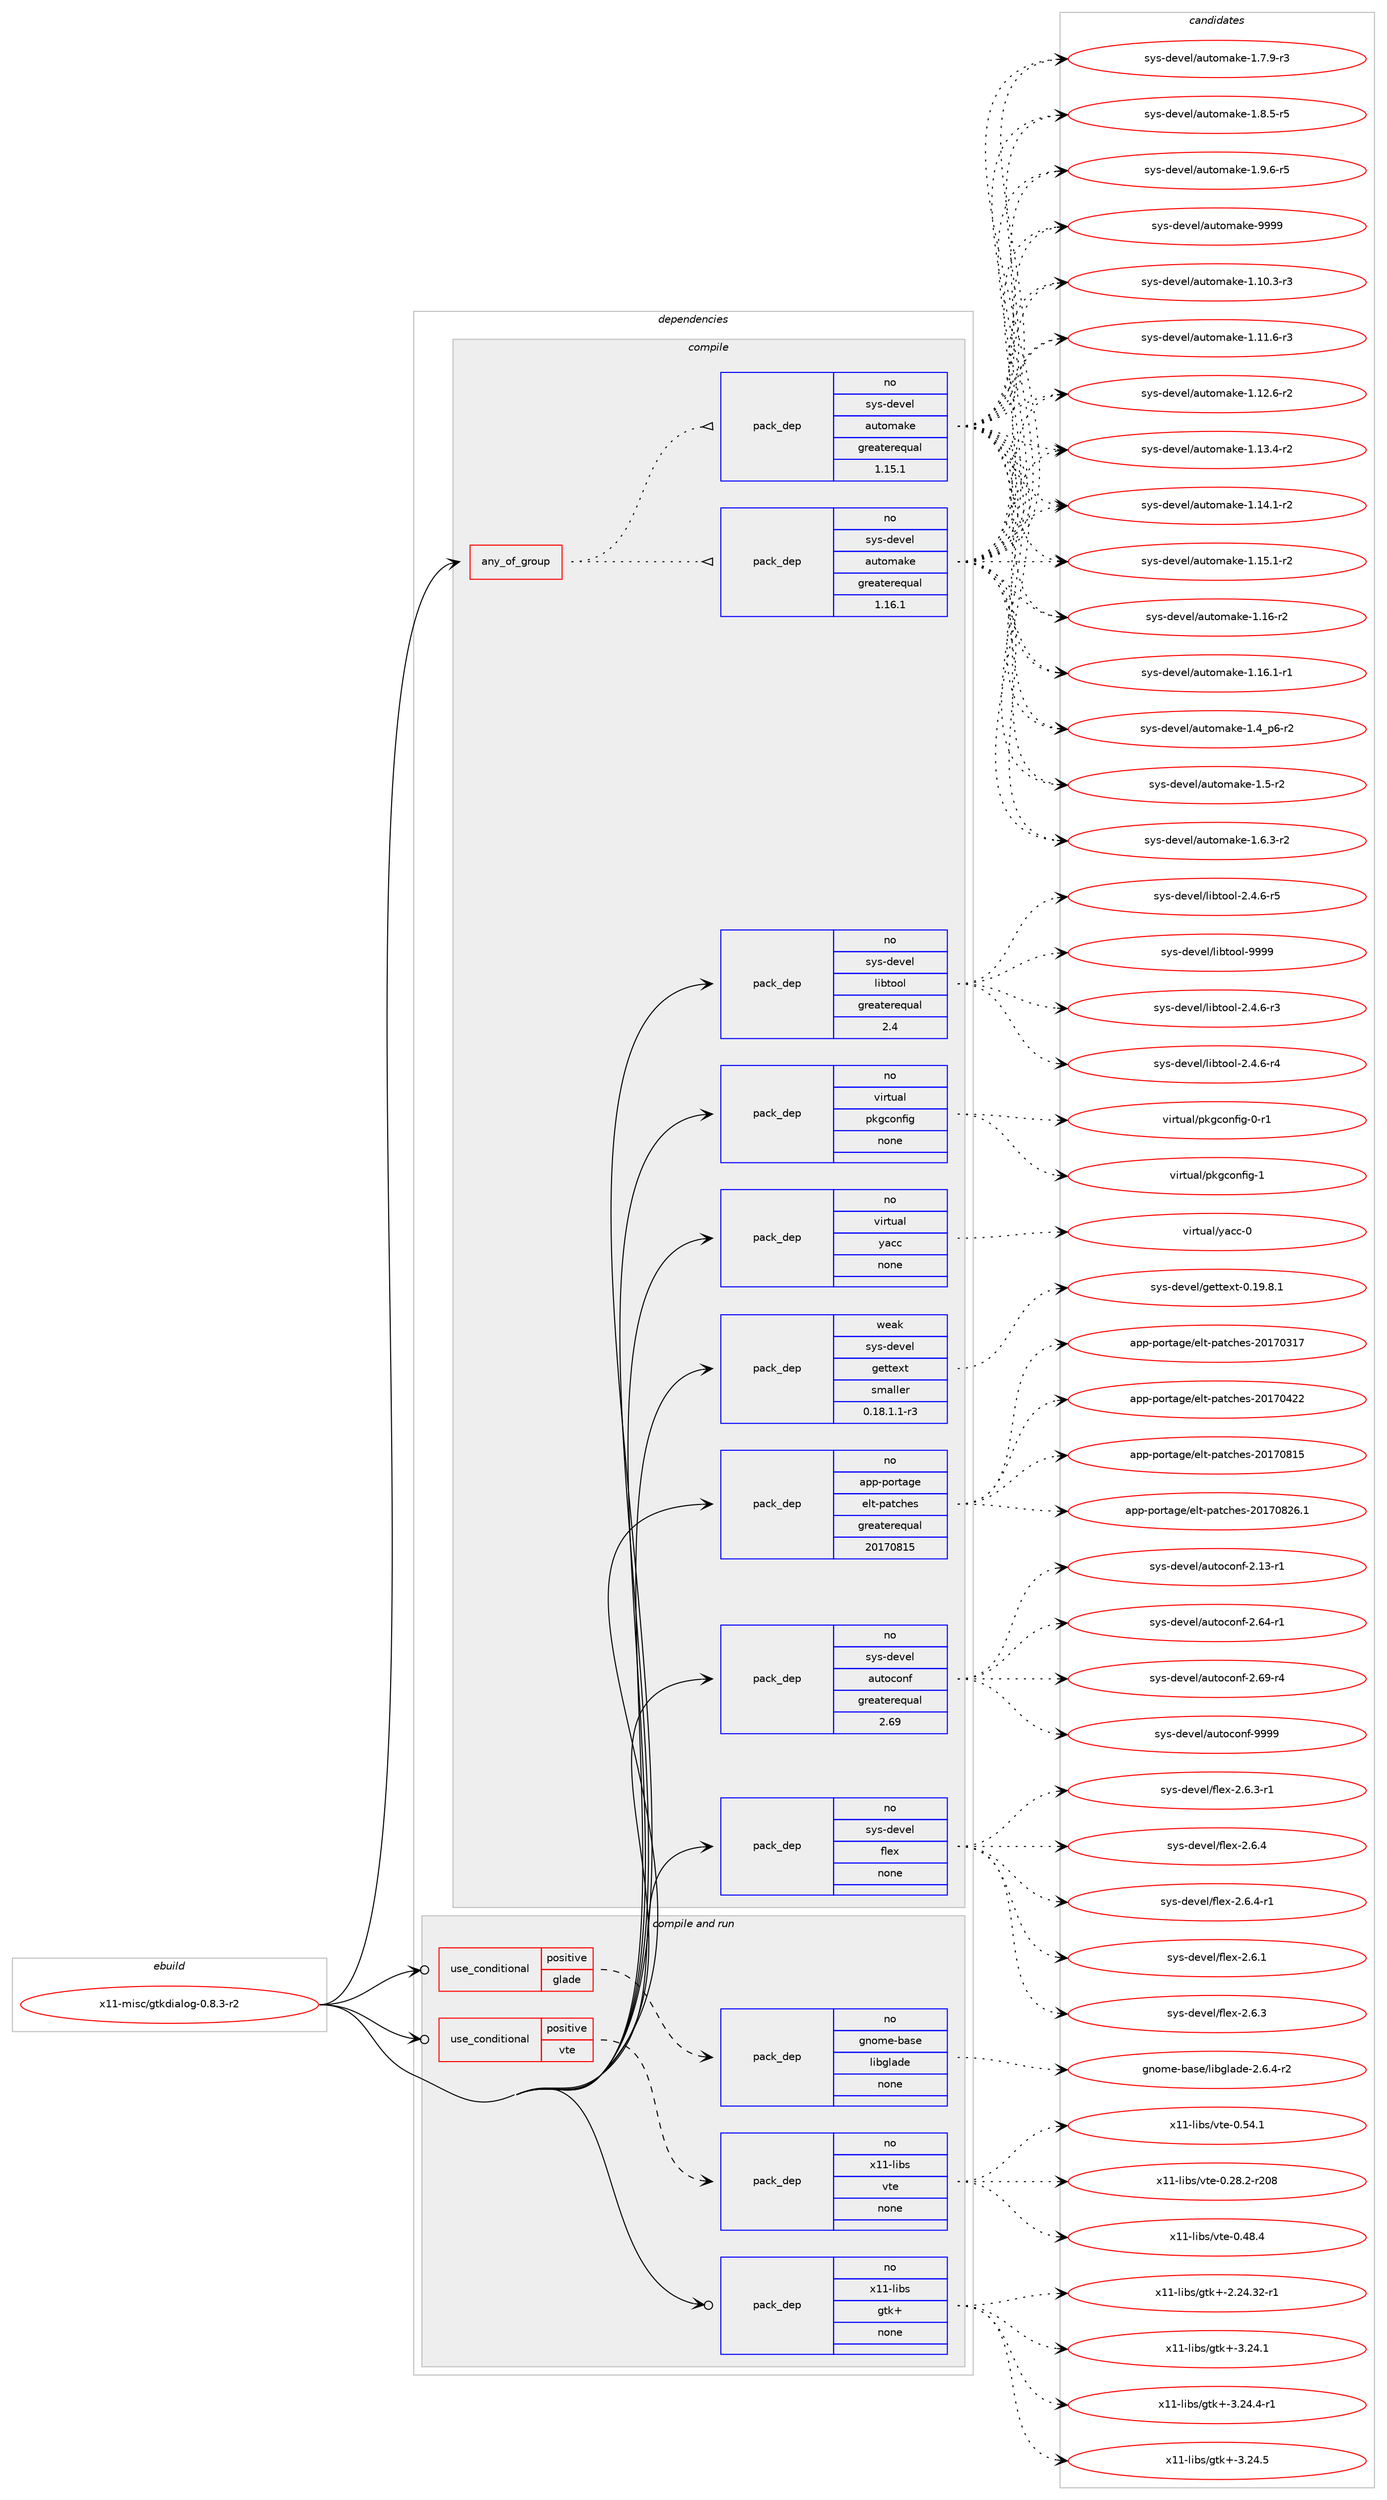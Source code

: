 digraph prolog {

# *************
# Graph options
# *************

newrank=true;
concentrate=true;
compound=true;
graph [rankdir=LR,fontname=Helvetica,fontsize=10,ranksep=1.5];#, ranksep=2.5, nodesep=0.2];
edge  [arrowhead=vee];
node  [fontname=Helvetica,fontsize=10];

# **********
# The ebuild
# **********

subgraph cluster_leftcol {
color=gray;
rank=same;
label=<<i>ebuild</i>>;
id [label="x11-misc/gtkdialog-0.8.3-r2", color=red, width=4, href="../x11-misc/gtkdialog-0.8.3-r2.svg"];
}

# ****************
# The dependencies
# ****************

subgraph cluster_midcol {
color=gray;
label=<<i>dependencies</i>>;
subgraph cluster_compile {
fillcolor="#eeeeee";
style=filled;
label=<<i>compile</i>>;
subgraph any28671 {
dependency1762858 [label=<<TABLE BORDER="0" CELLBORDER="1" CELLSPACING="0" CELLPADDING="4"><TR><TD CELLPADDING="10">any_of_group</TD></TR></TABLE>>, shape=none, color=red];subgraph pack1266711 {
dependency1762859 [label=<<TABLE BORDER="0" CELLBORDER="1" CELLSPACING="0" CELLPADDING="4" WIDTH="220"><TR><TD ROWSPAN="6" CELLPADDING="30">pack_dep</TD></TR><TR><TD WIDTH="110">no</TD></TR><TR><TD>sys-devel</TD></TR><TR><TD>automake</TD></TR><TR><TD>greaterequal</TD></TR><TR><TD>1.16.1</TD></TR></TABLE>>, shape=none, color=blue];
}
dependency1762858:e -> dependency1762859:w [weight=20,style="dotted",arrowhead="oinv"];
subgraph pack1266712 {
dependency1762860 [label=<<TABLE BORDER="0" CELLBORDER="1" CELLSPACING="0" CELLPADDING="4" WIDTH="220"><TR><TD ROWSPAN="6" CELLPADDING="30">pack_dep</TD></TR><TR><TD WIDTH="110">no</TD></TR><TR><TD>sys-devel</TD></TR><TR><TD>automake</TD></TR><TR><TD>greaterequal</TD></TR><TR><TD>1.15.1</TD></TR></TABLE>>, shape=none, color=blue];
}
dependency1762858:e -> dependency1762860:w [weight=20,style="dotted",arrowhead="oinv"];
}
id:e -> dependency1762858:w [weight=20,style="solid",arrowhead="vee"];
subgraph pack1266713 {
dependency1762861 [label=<<TABLE BORDER="0" CELLBORDER="1" CELLSPACING="0" CELLPADDING="4" WIDTH="220"><TR><TD ROWSPAN="6" CELLPADDING="30">pack_dep</TD></TR><TR><TD WIDTH="110">no</TD></TR><TR><TD>app-portage</TD></TR><TR><TD>elt-patches</TD></TR><TR><TD>greaterequal</TD></TR><TR><TD>20170815</TD></TR></TABLE>>, shape=none, color=blue];
}
id:e -> dependency1762861:w [weight=20,style="solid",arrowhead="vee"];
subgraph pack1266714 {
dependency1762862 [label=<<TABLE BORDER="0" CELLBORDER="1" CELLSPACING="0" CELLPADDING="4" WIDTH="220"><TR><TD ROWSPAN="6" CELLPADDING="30">pack_dep</TD></TR><TR><TD WIDTH="110">no</TD></TR><TR><TD>sys-devel</TD></TR><TR><TD>autoconf</TD></TR><TR><TD>greaterequal</TD></TR><TR><TD>2.69</TD></TR></TABLE>>, shape=none, color=blue];
}
id:e -> dependency1762862:w [weight=20,style="solid",arrowhead="vee"];
subgraph pack1266715 {
dependency1762863 [label=<<TABLE BORDER="0" CELLBORDER="1" CELLSPACING="0" CELLPADDING="4" WIDTH="220"><TR><TD ROWSPAN="6" CELLPADDING="30">pack_dep</TD></TR><TR><TD WIDTH="110">no</TD></TR><TR><TD>sys-devel</TD></TR><TR><TD>flex</TD></TR><TR><TD>none</TD></TR><TR><TD></TD></TR></TABLE>>, shape=none, color=blue];
}
id:e -> dependency1762863:w [weight=20,style="solid",arrowhead="vee"];
subgraph pack1266716 {
dependency1762864 [label=<<TABLE BORDER="0" CELLBORDER="1" CELLSPACING="0" CELLPADDING="4" WIDTH="220"><TR><TD ROWSPAN="6" CELLPADDING="30">pack_dep</TD></TR><TR><TD WIDTH="110">no</TD></TR><TR><TD>sys-devel</TD></TR><TR><TD>libtool</TD></TR><TR><TD>greaterequal</TD></TR><TR><TD>2.4</TD></TR></TABLE>>, shape=none, color=blue];
}
id:e -> dependency1762864:w [weight=20,style="solid",arrowhead="vee"];
subgraph pack1266717 {
dependency1762865 [label=<<TABLE BORDER="0" CELLBORDER="1" CELLSPACING="0" CELLPADDING="4" WIDTH="220"><TR><TD ROWSPAN="6" CELLPADDING="30">pack_dep</TD></TR><TR><TD WIDTH="110">no</TD></TR><TR><TD>virtual</TD></TR><TR><TD>pkgconfig</TD></TR><TR><TD>none</TD></TR><TR><TD></TD></TR></TABLE>>, shape=none, color=blue];
}
id:e -> dependency1762865:w [weight=20,style="solid",arrowhead="vee"];
subgraph pack1266718 {
dependency1762866 [label=<<TABLE BORDER="0" CELLBORDER="1" CELLSPACING="0" CELLPADDING="4" WIDTH="220"><TR><TD ROWSPAN="6" CELLPADDING="30">pack_dep</TD></TR><TR><TD WIDTH="110">no</TD></TR><TR><TD>virtual</TD></TR><TR><TD>yacc</TD></TR><TR><TD>none</TD></TR><TR><TD></TD></TR></TABLE>>, shape=none, color=blue];
}
id:e -> dependency1762866:w [weight=20,style="solid",arrowhead="vee"];
subgraph pack1266719 {
dependency1762867 [label=<<TABLE BORDER="0" CELLBORDER="1" CELLSPACING="0" CELLPADDING="4" WIDTH="220"><TR><TD ROWSPAN="6" CELLPADDING="30">pack_dep</TD></TR><TR><TD WIDTH="110">weak</TD></TR><TR><TD>sys-devel</TD></TR><TR><TD>gettext</TD></TR><TR><TD>smaller</TD></TR><TR><TD>0.18.1.1-r3</TD></TR></TABLE>>, shape=none, color=blue];
}
id:e -> dependency1762867:w [weight=20,style="solid",arrowhead="vee"];
}
subgraph cluster_compileandrun {
fillcolor="#eeeeee";
style=filled;
label=<<i>compile and run</i>>;
subgraph cond466468 {
dependency1762868 [label=<<TABLE BORDER="0" CELLBORDER="1" CELLSPACING="0" CELLPADDING="4"><TR><TD ROWSPAN="3" CELLPADDING="10">use_conditional</TD></TR><TR><TD>positive</TD></TR><TR><TD>glade</TD></TR></TABLE>>, shape=none, color=red];
subgraph pack1266720 {
dependency1762869 [label=<<TABLE BORDER="0" CELLBORDER="1" CELLSPACING="0" CELLPADDING="4" WIDTH="220"><TR><TD ROWSPAN="6" CELLPADDING="30">pack_dep</TD></TR><TR><TD WIDTH="110">no</TD></TR><TR><TD>gnome-base</TD></TR><TR><TD>libglade</TD></TR><TR><TD>none</TD></TR><TR><TD></TD></TR></TABLE>>, shape=none, color=blue];
}
dependency1762868:e -> dependency1762869:w [weight=20,style="dashed",arrowhead="vee"];
}
id:e -> dependency1762868:w [weight=20,style="solid",arrowhead="odotvee"];
subgraph cond466469 {
dependency1762870 [label=<<TABLE BORDER="0" CELLBORDER="1" CELLSPACING="0" CELLPADDING="4"><TR><TD ROWSPAN="3" CELLPADDING="10">use_conditional</TD></TR><TR><TD>positive</TD></TR><TR><TD>vte</TD></TR></TABLE>>, shape=none, color=red];
subgraph pack1266721 {
dependency1762871 [label=<<TABLE BORDER="0" CELLBORDER="1" CELLSPACING="0" CELLPADDING="4" WIDTH="220"><TR><TD ROWSPAN="6" CELLPADDING="30">pack_dep</TD></TR><TR><TD WIDTH="110">no</TD></TR><TR><TD>x11-libs</TD></TR><TR><TD>vte</TD></TR><TR><TD>none</TD></TR><TR><TD></TD></TR></TABLE>>, shape=none, color=blue];
}
dependency1762870:e -> dependency1762871:w [weight=20,style="dashed",arrowhead="vee"];
}
id:e -> dependency1762870:w [weight=20,style="solid",arrowhead="odotvee"];
subgraph pack1266722 {
dependency1762872 [label=<<TABLE BORDER="0" CELLBORDER="1" CELLSPACING="0" CELLPADDING="4" WIDTH="220"><TR><TD ROWSPAN="6" CELLPADDING="30">pack_dep</TD></TR><TR><TD WIDTH="110">no</TD></TR><TR><TD>x11-libs</TD></TR><TR><TD>gtk+</TD></TR><TR><TD>none</TD></TR><TR><TD></TD></TR></TABLE>>, shape=none, color=blue];
}
id:e -> dependency1762872:w [weight=20,style="solid",arrowhead="odotvee"];
}
subgraph cluster_run {
fillcolor="#eeeeee";
style=filled;
label=<<i>run</i>>;
}
}

# **************
# The candidates
# **************

subgraph cluster_choices {
rank=same;
color=gray;
label=<<i>candidates</i>>;

subgraph choice1266711 {
color=black;
nodesep=1;
choice11512111545100101118101108479711711611110997107101454946494846514511451 [label="sys-devel/automake-1.10.3-r3", color=red, width=4,href="../sys-devel/automake-1.10.3-r3.svg"];
choice11512111545100101118101108479711711611110997107101454946494946544511451 [label="sys-devel/automake-1.11.6-r3", color=red, width=4,href="../sys-devel/automake-1.11.6-r3.svg"];
choice11512111545100101118101108479711711611110997107101454946495046544511450 [label="sys-devel/automake-1.12.6-r2", color=red, width=4,href="../sys-devel/automake-1.12.6-r2.svg"];
choice11512111545100101118101108479711711611110997107101454946495146524511450 [label="sys-devel/automake-1.13.4-r2", color=red, width=4,href="../sys-devel/automake-1.13.4-r2.svg"];
choice11512111545100101118101108479711711611110997107101454946495246494511450 [label="sys-devel/automake-1.14.1-r2", color=red, width=4,href="../sys-devel/automake-1.14.1-r2.svg"];
choice11512111545100101118101108479711711611110997107101454946495346494511450 [label="sys-devel/automake-1.15.1-r2", color=red, width=4,href="../sys-devel/automake-1.15.1-r2.svg"];
choice1151211154510010111810110847971171161111099710710145494649544511450 [label="sys-devel/automake-1.16-r2", color=red, width=4,href="../sys-devel/automake-1.16-r2.svg"];
choice11512111545100101118101108479711711611110997107101454946495446494511449 [label="sys-devel/automake-1.16.1-r1", color=red, width=4,href="../sys-devel/automake-1.16.1-r1.svg"];
choice115121115451001011181011084797117116111109971071014549465295112544511450 [label="sys-devel/automake-1.4_p6-r2", color=red, width=4,href="../sys-devel/automake-1.4_p6-r2.svg"];
choice11512111545100101118101108479711711611110997107101454946534511450 [label="sys-devel/automake-1.5-r2", color=red, width=4,href="../sys-devel/automake-1.5-r2.svg"];
choice115121115451001011181011084797117116111109971071014549465446514511450 [label="sys-devel/automake-1.6.3-r2", color=red, width=4,href="../sys-devel/automake-1.6.3-r2.svg"];
choice115121115451001011181011084797117116111109971071014549465546574511451 [label="sys-devel/automake-1.7.9-r3", color=red, width=4,href="../sys-devel/automake-1.7.9-r3.svg"];
choice115121115451001011181011084797117116111109971071014549465646534511453 [label="sys-devel/automake-1.8.5-r5", color=red, width=4,href="../sys-devel/automake-1.8.5-r5.svg"];
choice115121115451001011181011084797117116111109971071014549465746544511453 [label="sys-devel/automake-1.9.6-r5", color=red, width=4,href="../sys-devel/automake-1.9.6-r5.svg"];
choice115121115451001011181011084797117116111109971071014557575757 [label="sys-devel/automake-9999", color=red, width=4,href="../sys-devel/automake-9999.svg"];
dependency1762859:e -> choice11512111545100101118101108479711711611110997107101454946494846514511451:w [style=dotted,weight="100"];
dependency1762859:e -> choice11512111545100101118101108479711711611110997107101454946494946544511451:w [style=dotted,weight="100"];
dependency1762859:e -> choice11512111545100101118101108479711711611110997107101454946495046544511450:w [style=dotted,weight="100"];
dependency1762859:e -> choice11512111545100101118101108479711711611110997107101454946495146524511450:w [style=dotted,weight="100"];
dependency1762859:e -> choice11512111545100101118101108479711711611110997107101454946495246494511450:w [style=dotted,weight="100"];
dependency1762859:e -> choice11512111545100101118101108479711711611110997107101454946495346494511450:w [style=dotted,weight="100"];
dependency1762859:e -> choice1151211154510010111810110847971171161111099710710145494649544511450:w [style=dotted,weight="100"];
dependency1762859:e -> choice11512111545100101118101108479711711611110997107101454946495446494511449:w [style=dotted,weight="100"];
dependency1762859:e -> choice115121115451001011181011084797117116111109971071014549465295112544511450:w [style=dotted,weight="100"];
dependency1762859:e -> choice11512111545100101118101108479711711611110997107101454946534511450:w [style=dotted,weight="100"];
dependency1762859:e -> choice115121115451001011181011084797117116111109971071014549465446514511450:w [style=dotted,weight="100"];
dependency1762859:e -> choice115121115451001011181011084797117116111109971071014549465546574511451:w [style=dotted,weight="100"];
dependency1762859:e -> choice115121115451001011181011084797117116111109971071014549465646534511453:w [style=dotted,weight="100"];
dependency1762859:e -> choice115121115451001011181011084797117116111109971071014549465746544511453:w [style=dotted,weight="100"];
dependency1762859:e -> choice115121115451001011181011084797117116111109971071014557575757:w [style=dotted,weight="100"];
}
subgraph choice1266712 {
color=black;
nodesep=1;
choice11512111545100101118101108479711711611110997107101454946494846514511451 [label="sys-devel/automake-1.10.3-r3", color=red, width=4,href="../sys-devel/automake-1.10.3-r3.svg"];
choice11512111545100101118101108479711711611110997107101454946494946544511451 [label="sys-devel/automake-1.11.6-r3", color=red, width=4,href="../sys-devel/automake-1.11.6-r3.svg"];
choice11512111545100101118101108479711711611110997107101454946495046544511450 [label="sys-devel/automake-1.12.6-r2", color=red, width=4,href="../sys-devel/automake-1.12.6-r2.svg"];
choice11512111545100101118101108479711711611110997107101454946495146524511450 [label="sys-devel/automake-1.13.4-r2", color=red, width=4,href="../sys-devel/automake-1.13.4-r2.svg"];
choice11512111545100101118101108479711711611110997107101454946495246494511450 [label="sys-devel/automake-1.14.1-r2", color=red, width=4,href="../sys-devel/automake-1.14.1-r2.svg"];
choice11512111545100101118101108479711711611110997107101454946495346494511450 [label="sys-devel/automake-1.15.1-r2", color=red, width=4,href="../sys-devel/automake-1.15.1-r2.svg"];
choice1151211154510010111810110847971171161111099710710145494649544511450 [label="sys-devel/automake-1.16-r2", color=red, width=4,href="../sys-devel/automake-1.16-r2.svg"];
choice11512111545100101118101108479711711611110997107101454946495446494511449 [label="sys-devel/automake-1.16.1-r1", color=red, width=4,href="../sys-devel/automake-1.16.1-r1.svg"];
choice115121115451001011181011084797117116111109971071014549465295112544511450 [label="sys-devel/automake-1.4_p6-r2", color=red, width=4,href="../sys-devel/automake-1.4_p6-r2.svg"];
choice11512111545100101118101108479711711611110997107101454946534511450 [label="sys-devel/automake-1.5-r2", color=red, width=4,href="../sys-devel/automake-1.5-r2.svg"];
choice115121115451001011181011084797117116111109971071014549465446514511450 [label="sys-devel/automake-1.6.3-r2", color=red, width=4,href="../sys-devel/automake-1.6.3-r2.svg"];
choice115121115451001011181011084797117116111109971071014549465546574511451 [label="sys-devel/automake-1.7.9-r3", color=red, width=4,href="../sys-devel/automake-1.7.9-r3.svg"];
choice115121115451001011181011084797117116111109971071014549465646534511453 [label="sys-devel/automake-1.8.5-r5", color=red, width=4,href="../sys-devel/automake-1.8.5-r5.svg"];
choice115121115451001011181011084797117116111109971071014549465746544511453 [label="sys-devel/automake-1.9.6-r5", color=red, width=4,href="../sys-devel/automake-1.9.6-r5.svg"];
choice115121115451001011181011084797117116111109971071014557575757 [label="sys-devel/automake-9999", color=red, width=4,href="../sys-devel/automake-9999.svg"];
dependency1762860:e -> choice11512111545100101118101108479711711611110997107101454946494846514511451:w [style=dotted,weight="100"];
dependency1762860:e -> choice11512111545100101118101108479711711611110997107101454946494946544511451:w [style=dotted,weight="100"];
dependency1762860:e -> choice11512111545100101118101108479711711611110997107101454946495046544511450:w [style=dotted,weight="100"];
dependency1762860:e -> choice11512111545100101118101108479711711611110997107101454946495146524511450:w [style=dotted,weight="100"];
dependency1762860:e -> choice11512111545100101118101108479711711611110997107101454946495246494511450:w [style=dotted,weight="100"];
dependency1762860:e -> choice11512111545100101118101108479711711611110997107101454946495346494511450:w [style=dotted,weight="100"];
dependency1762860:e -> choice1151211154510010111810110847971171161111099710710145494649544511450:w [style=dotted,weight="100"];
dependency1762860:e -> choice11512111545100101118101108479711711611110997107101454946495446494511449:w [style=dotted,weight="100"];
dependency1762860:e -> choice115121115451001011181011084797117116111109971071014549465295112544511450:w [style=dotted,weight="100"];
dependency1762860:e -> choice11512111545100101118101108479711711611110997107101454946534511450:w [style=dotted,weight="100"];
dependency1762860:e -> choice115121115451001011181011084797117116111109971071014549465446514511450:w [style=dotted,weight="100"];
dependency1762860:e -> choice115121115451001011181011084797117116111109971071014549465546574511451:w [style=dotted,weight="100"];
dependency1762860:e -> choice115121115451001011181011084797117116111109971071014549465646534511453:w [style=dotted,weight="100"];
dependency1762860:e -> choice115121115451001011181011084797117116111109971071014549465746544511453:w [style=dotted,weight="100"];
dependency1762860:e -> choice115121115451001011181011084797117116111109971071014557575757:w [style=dotted,weight="100"];
}
subgraph choice1266713 {
color=black;
nodesep=1;
choice97112112451121111141169710310147101108116451129711699104101115455048495548514955 [label="app-portage/elt-patches-20170317", color=red, width=4,href="../app-portage/elt-patches-20170317.svg"];
choice97112112451121111141169710310147101108116451129711699104101115455048495548525050 [label="app-portage/elt-patches-20170422", color=red, width=4,href="../app-portage/elt-patches-20170422.svg"];
choice97112112451121111141169710310147101108116451129711699104101115455048495548564953 [label="app-portage/elt-patches-20170815", color=red, width=4,href="../app-portage/elt-patches-20170815.svg"];
choice971121124511211111411697103101471011081164511297116991041011154550484955485650544649 [label="app-portage/elt-patches-20170826.1", color=red, width=4,href="../app-portage/elt-patches-20170826.1.svg"];
dependency1762861:e -> choice97112112451121111141169710310147101108116451129711699104101115455048495548514955:w [style=dotted,weight="100"];
dependency1762861:e -> choice97112112451121111141169710310147101108116451129711699104101115455048495548525050:w [style=dotted,weight="100"];
dependency1762861:e -> choice97112112451121111141169710310147101108116451129711699104101115455048495548564953:w [style=dotted,weight="100"];
dependency1762861:e -> choice971121124511211111411697103101471011081164511297116991041011154550484955485650544649:w [style=dotted,weight="100"];
}
subgraph choice1266714 {
color=black;
nodesep=1;
choice1151211154510010111810110847971171161119911111010245504649514511449 [label="sys-devel/autoconf-2.13-r1", color=red, width=4,href="../sys-devel/autoconf-2.13-r1.svg"];
choice1151211154510010111810110847971171161119911111010245504654524511449 [label="sys-devel/autoconf-2.64-r1", color=red, width=4,href="../sys-devel/autoconf-2.64-r1.svg"];
choice1151211154510010111810110847971171161119911111010245504654574511452 [label="sys-devel/autoconf-2.69-r4", color=red, width=4,href="../sys-devel/autoconf-2.69-r4.svg"];
choice115121115451001011181011084797117116111991111101024557575757 [label="sys-devel/autoconf-9999", color=red, width=4,href="../sys-devel/autoconf-9999.svg"];
dependency1762862:e -> choice1151211154510010111810110847971171161119911111010245504649514511449:w [style=dotted,weight="100"];
dependency1762862:e -> choice1151211154510010111810110847971171161119911111010245504654524511449:w [style=dotted,weight="100"];
dependency1762862:e -> choice1151211154510010111810110847971171161119911111010245504654574511452:w [style=dotted,weight="100"];
dependency1762862:e -> choice115121115451001011181011084797117116111991111101024557575757:w [style=dotted,weight="100"];
}
subgraph choice1266715 {
color=black;
nodesep=1;
choice1151211154510010111810110847102108101120455046544649 [label="sys-devel/flex-2.6.1", color=red, width=4,href="../sys-devel/flex-2.6.1.svg"];
choice1151211154510010111810110847102108101120455046544651 [label="sys-devel/flex-2.6.3", color=red, width=4,href="../sys-devel/flex-2.6.3.svg"];
choice11512111545100101118101108471021081011204550465446514511449 [label="sys-devel/flex-2.6.3-r1", color=red, width=4,href="../sys-devel/flex-2.6.3-r1.svg"];
choice1151211154510010111810110847102108101120455046544652 [label="sys-devel/flex-2.6.4", color=red, width=4,href="../sys-devel/flex-2.6.4.svg"];
choice11512111545100101118101108471021081011204550465446524511449 [label="sys-devel/flex-2.6.4-r1", color=red, width=4,href="../sys-devel/flex-2.6.4-r1.svg"];
dependency1762863:e -> choice1151211154510010111810110847102108101120455046544649:w [style=dotted,weight="100"];
dependency1762863:e -> choice1151211154510010111810110847102108101120455046544651:w [style=dotted,weight="100"];
dependency1762863:e -> choice11512111545100101118101108471021081011204550465446514511449:w [style=dotted,weight="100"];
dependency1762863:e -> choice1151211154510010111810110847102108101120455046544652:w [style=dotted,weight="100"];
dependency1762863:e -> choice11512111545100101118101108471021081011204550465446524511449:w [style=dotted,weight="100"];
}
subgraph choice1266716 {
color=black;
nodesep=1;
choice1151211154510010111810110847108105981161111111084550465246544511451 [label="sys-devel/libtool-2.4.6-r3", color=red, width=4,href="../sys-devel/libtool-2.4.6-r3.svg"];
choice1151211154510010111810110847108105981161111111084550465246544511452 [label="sys-devel/libtool-2.4.6-r4", color=red, width=4,href="../sys-devel/libtool-2.4.6-r4.svg"];
choice1151211154510010111810110847108105981161111111084550465246544511453 [label="sys-devel/libtool-2.4.6-r5", color=red, width=4,href="../sys-devel/libtool-2.4.6-r5.svg"];
choice1151211154510010111810110847108105981161111111084557575757 [label="sys-devel/libtool-9999", color=red, width=4,href="../sys-devel/libtool-9999.svg"];
dependency1762864:e -> choice1151211154510010111810110847108105981161111111084550465246544511451:w [style=dotted,weight="100"];
dependency1762864:e -> choice1151211154510010111810110847108105981161111111084550465246544511452:w [style=dotted,weight="100"];
dependency1762864:e -> choice1151211154510010111810110847108105981161111111084550465246544511453:w [style=dotted,weight="100"];
dependency1762864:e -> choice1151211154510010111810110847108105981161111111084557575757:w [style=dotted,weight="100"];
}
subgraph choice1266717 {
color=black;
nodesep=1;
choice11810511411611797108471121071039911111010210510345484511449 [label="virtual/pkgconfig-0-r1", color=red, width=4,href="../virtual/pkgconfig-0-r1.svg"];
choice1181051141161179710847112107103991111101021051034549 [label="virtual/pkgconfig-1", color=red, width=4,href="../virtual/pkgconfig-1.svg"];
dependency1762865:e -> choice11810511411611797108471121071039911111010210510345484511449:w [style=dotted,weight="100"];
dependency1762865:e -> choice1181051141161179710847112107103991111101021051034549:w [style=dotted,weight="100"];
}
subgraph choice1266718 {
color=black;
nodesep=1;
choice11810511411611797108471219799994548 [label="virtual/yacc-0", color=red, width=4,href="../virtual/yacc-0.svg"];
dependency1762866:e -> choice11810511411611797108471219799994548:w [style=dotted,weight="100"];
}
subgraph choice1266719 {
color=black;
nodesep=1;
choice1151211154510010111810110847103101116116101120116454846495746564649 [label="sys-devel/gettext-0.19.8.1", color=red, width=4,href="../sys-devel/gettext-0.19.8.1.svg"];
dependency1762867:e -> choice1151211154510010111810110847103101116116101120116454846495746564649:w [style=dotted,weight="100"];
}
subgraph choice1266720 {
color=black;
nodesep=1;
choice1031101111091014598971151014710810598103108971001014550465446524511450 [label="gnome-base/libglade-2.6.4-r2", color=red, width=4,href="../gnome-base/libglade-2.6.4-r2.svg"];
dependency1762869:e -> choice1031101111091014598971151014710810598103108971001014550465446524511450:w [style=dotted,weight="100"];
}
subgraph choice1266721 {
color=black;
nodesep=1;
choice12049494510810598115471181161014548465056465045114504856 [label="x11-libs/vte-0.28.2-r208", color=red, width=4,href="../x11-libs/vte-0.28.2-r208.svg"];
choice120494945108105981154711811610145484652564652 [label="x11-libs/vte-0.48.4", color=red, width=4,href="../x11-libs/vte-0.48.4.svg"];
choice120494945108105981154711811610145484653524649 [label="x11-libs/vte-0.54.1", color=red, width=4,href="../x11-libs/vte-0.54.1.svg"];
dependency1762871:e -> choice12049494510810598115471181161014548465056465045114504856:w [style=dotted,weight="100"];
dependency1762871:e -> choice120494945108105981154711811610145484652564652:w [style=dotted,weight="100"];
dependency1762871:e -> choice120494945108105981154711811610145484653524649:w [style=dotted,weight="100"];
}
subgraph choice1266722 {
color=black;
nodesep=1;
choice12049494510810598115471031161074345504650524651504511449 [label="x11-libs/gtk+-2.24.32-r1", color=red, width=4,href="../x11-libs/gtk+-2.24.32-r1.svg"];
choice12049494510810598115471031161074345514650524649 [label="x11-libs/gtk+-3.24.1", color=red, width=4,href="../x11-libs/gtk+-3.24.1.svg"];
choice120494945108105981154710311610743455146505246524511449 [label="x11-libs/gtk+-3.24.4-r1", color=red, width=4,href="../x11-libs/gtk+-3.24.4-r1.svg"];
choice12049494510810598115471031161074345514650524653 [label="x11-libs/gtk+-3.24.5", color=red, width=4,href="../x11-libs/gtk+-3.24.5.svg"];
dependency1762872:e -> choice12049494510810598115471031161074345504650524651504511449:w [style=dotted,weight="100"];
dependency1762872:e -> choice12049494510810598115471031161074345514650524649:w [style=dotted,weight="100"];
dependency1762872:e -> choice120494945108105981154710311610743455146505246524511449:w [style=dotted,weight="100"];
dependency1762872:e -> choice12049494510810598115471031161074345514650524653:w [style=dotted,weight="100"];
}
}

}
